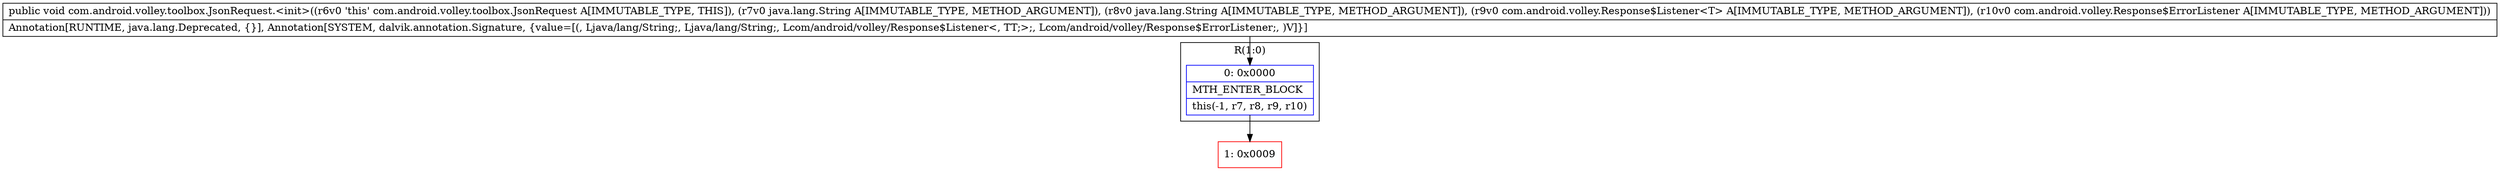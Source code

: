 digraph "CFG forcom.android.volley.toolbox.JsonRequest.\<init\>(Ljava\/lang\/String;Ljava\/lang\/String;Lcom\/android\/volley\/Response$Listener;Lcom\/android\/volley\/Response$ErrorListener;)V" {
subgraph cluster_Region_185877708 {
label = "R(1:0)";
node [shape=record,color=blue];
Node_0 [shape=record,label="{0\:\ 0x0000|MTH_ENTER_BLOCK\l|this(\-1, r7, r8, r9, r10)\l}"];
}
Node_1 [shape=record,color=red,label="{1\:\ 0x0009}"];
MethodNode[shape=record,label="{public void com.android.volley.toolbox.JsonRequest.\<init\>((r6v0 'this' com.android.volley.toolbox.JsonRequest A[IMMUTABLE_TYPE, THIS]), (r7v0 java.lang.String A[IMMUTABLE_TYPE, METHOD_ARGUMENT]), (r8v0 java.lang.String A[IMMUTABLE_TYPE, METHOD_ARGUMENT]), (r9v0 com.android.volley.Response$Listener\<T\> A[IMMUTABLE_TYPE, METHOD_ARGUMENT]), (r10v0 com.android.volley.Response$ErrorListener A[IMMUTABLE_TYPE, METHOD_ARGUMENT]))  | Annotation[RUNTIME, java.lang.Deprecated, \{\}], Annotation[SYSTEM, dalvik.annotation.Signature, \{value=[(, Ljava\/lang\/String;, Ljava\/lang\/String;, Lcom\/android\/volley\/Response$Listener\<, TT;\>;, Lcom\/android\/volley\/Response$ErrorListener;, )V]\}]\l}"];
MethodNode -> Node_0;
Node_0 -> Node_1;
}

